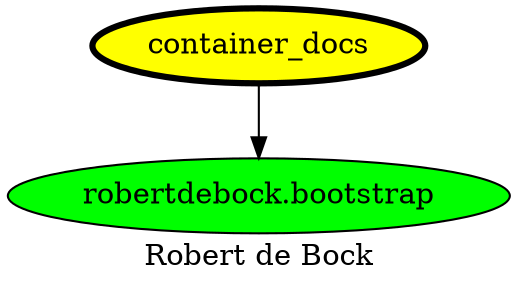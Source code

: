 digraph PhiloDilemma {
  label = "Robert de Bock" ;
  overlap=false
  {
    "container_docs" [fillcolor=yellow style=filled penwidth=3]
    "robertdebock.bootstrap" [fillcolor=green style=filled]
  }
  "container_docs" -> "robertdebock.bootstrap"
}
